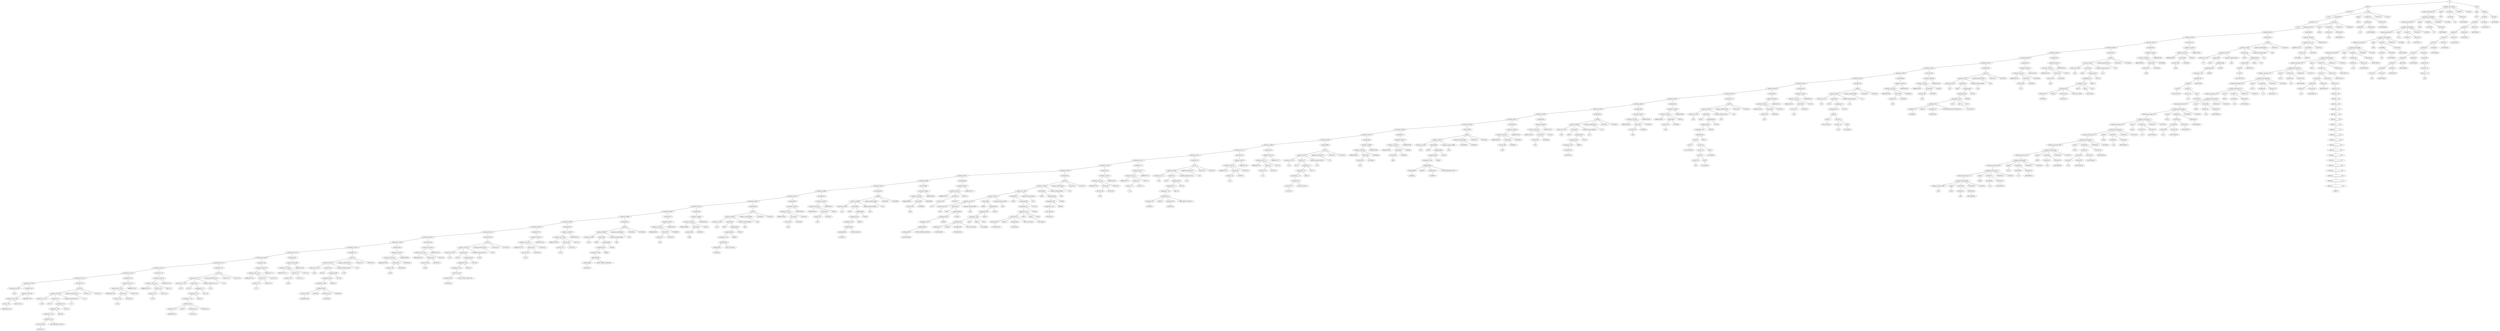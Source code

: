 strict graph {
	S0 -- actlist1
	S0 -- dramatis_personae2
	S0 -- title3

	title3 -- peq4
	title3 -- wordlist5

	wordlist5 -- wordlist6
	wordlist5 -- allwords7

	allwords7 -- ANYWORD8


	wordlist6 -- wordlist9
	wordlist6 -- allwords10

	allwords10 -- ANYWORD11


	wordlist9 -- wordlist12
	wordlist9 -- allwords13

	allwords13 -- ANYWORD14


	wordlist12 -- wordlist15
	wordlist12 -- allwords16

	allwords16 -- ANYWORD17


	wordlist15 -- wordlist18
	wordlist15 -- allwords19

	allwords19 -- ANYWORD20


	wordlist18 -- wordlist21
	wordlist18 -- allwords22

	allwords22 -- ANYWORD23


	wordlist21 -- wordlist24
	wordlist21 -- allwords25

	allwords25 -- ANYWORD26


	wordlist24 -- wordlist27
	wordlist24 -- allwords28

	allwords28 -- keyword29

	keyword29 -- keyword_30

	keyword_30 -- keyword__31

	keyword__31 -- keyword___32

	keyword___32 -- IS33


	wordlist27 -- wordlist34
	wordlist27 -- allwords35

	allwords35 -- ANYWORD36


	wordlist34 -- wordlist37
	wordlist34 -- allwords38

	allwords38 -- ANYWORD39


	wordlist37 -- wordlist40
	wordlist37 -- allwords41

	allwords41 -- ANYWORD42


	wordlist40 -- wordlist43
	wordlist40 -- allwords44

	allwords44 -- ANYWORD45


	wordlist43 -- λ46

	peq4 -- PE47


	dramatis_personae2 -- dramatis_personae_48
	dramatis_personae2 -- peq49
	dramatis_personae2 -- wordlist50
	dramatis_personae2 -- COMMA51
	dramatis_personae2 -- ACTOR52



	wordlist50 -- wordlist53
	wordlist50 -- allwords54

	allwords54 -- ANYWORD55


	wordlist53 -- λ56

	peq49 -- PE57


	dramatis_personae_48 -- dramatis_personae58

	dramatis_personae58 -- dramatis_personae_59
	dramatis_personae58 -- peq60
	dramatis_personae58 -- wordlist61
	dramatis_personae58 -- COMMA62
	dramatis_personae58 -- ACTOR63



	wordlist61 -- wordlist64
	wordlist61 -- allwords65

	allwords65 -- ANYWORD66


	wordlist64 -- λ67

	peq60 -- PE68


	dramatis_personae_59 -- dramatis_personae69

	dramatis_personae69 -- dramatis_personae_70
	dramatis_personae69 -- peq71
	dramatis_personae69 -- wordlist72
	dramatis_personae69 -- COMMA73
	dramatis_personae69 -- ACTOR74



	wordlist72 -- wordlist75
	wordlist72 -- allwords76

	allwords76 -- ANYWORD77


	wordlist75 -- λ78

	peq71 -- PE79


	dramatis_personae_70 -- dramatis_personae80

	dramatis_personae80 -- dramatis_personae_81
	dramatis_personae80 -- peq82
	dramatis_personae80 -- wordlist83
	dramatis_personae80 -- COMMA84
	dramatis_personae80 -- ACTOR85



	wordlist83 -- wordlist86
	wordlist83 -- allwords87

	allwords87 -- ANYWORD88


	wordlist86 -- wordlist89
	wordlist86 -- allwords90

	allwords90 -- ANYWORD91


	wordlist89 -- λ92

	peq82 -- PE93


	dramatis_personae_81 -- dramatis_personae94

	dramatis_personae94 -- dramatis_personae_95
	dramatis_personae94 -- peq96
	dramatis_personae94 -- wordlist97
	dramatis_personae94 -- COMMA98
	dramatis_personae94 -- ACTOR99



	wordlist97 -- wordlist100
	wordlist97 -- allwords101

	allwords101 -- ANYWORD102


	wordlist100 -- wordlist103
	wordlist100 -- allwords104

	allwords104 -- ANYWORD105


	wordlist103 -- λ106

	peq96 -- PE107


	dramatis_personae_95 -- dramatis_personae108

	dramatis_personae108 -- dramatis_personae_109
	dramatis_personae108 -- peq110
	dramatis_personae108 -- wordlist111
	dramatis_personae108 -- COMMA112
	dramatis_personae108 -- ACTOR113



	wordlist111 -- wordlist114
	wordlist111 -- allwords115

	allwords115 -- ANYWORD116


	wordlist114 -- wordlist117
	wordlist114 -- allwords118

	allwords118 -- ANYWORD119


	wordlist117 -- wordlist120
	wordlist117 -- allwords121

	allwords121 -- keyword122

	keyword122 -- keyword_123

	keyword_123 -- keyword__124

	keyword__124 -- keyword___125

	keyword___125 -- keyword____126

	keyword____126 -- keyword_____127

	keyword_____127 -- keyword______128

	keyword______128 -- keyword_______129

	keyword_______129 -- keyword________130

	keyword________130 -- keyword_________131

	keyword_________131 -- keyword__________132

	keyword__________132 -- keyword___________133

	keyword___________133 -- keyword____________134

	keyword____________134 -- keyword_____________135

	keyword_____________135 -- keyword______________136

	keyword______________136 -- keyword_______________137

	keyword_______________137 -- keyword________________138

	keyword________________138 -- keyword_________________139

	keyword_________________139 -- keyword__________________140

	keyword__________________140 -- keyword___________________141

	keyword___________________141 -- keyword____________________142

	keyword____________________142 -- THE143


	wordlist120 -- wordlist144
	wordlist120 -- allwords145

	allwords145 -- ANYWORD146


	wordlist144 -- wordlist147
	wordlist144 -- allwords148

	allwords148 -- ANYWORD149


	wordlist147 -- λ150

	peq110 -- PE151


	dramatis_personae_109 -- dramatis_personae152

	dramatis_personae152 -- dramatis_personae_153
	dramatis_personae152 -- peq154
	dramatis_personae152 -- wordlist155
	dramatis_personae152 -- COMMA156
	dramatis_personae152 -- ACTOR157



	wordlist155 -- wordlist158
	wordlist155 -- allwords159

	allwords159 -- ANYWORD160


	wordlist158 -- λ161

	peq154 -- PE162


	dramatis_personae_153 -- dramatis_personae163

	dramatis_personae163 -- dramatis_personae_164
	dramatis_personae163 -- peq165
	dramatis_personae163 -- wordlist166
	dramatis_personae163 -- COMMA167
	dramatis_personae163 -- ACTOR168



	wordlist166 -- wordlist169
	wordlist166 -- allwords170

	allwords170 -- ANYWORD171


	wordlist169 -- λ172

	peq165 -- PE173


	dramatis_personae_164 -- dramatis_personae174

	dramatis_personae174 -- dramatis_personae_175
	dramatis_personae174 -- peq176
	dramatis_personae174 -- wordlist177
	dramatis_personae174 -- COMMA178
	dramatis_personae174 -- ACTOR179



	wordlist177 -- wordlist180
	wordlist177 -- allwords181

	allwords181 -- ANYWORD182


	wordlist180 -- λ183

	peq176 -- PE184


	dramatis_personae_175 -- dramatis_personae185

	dramatis_personae185 -- dramatis_personae_186
	dramatis_personae185 -- peq187
	dramatis_personae185 -- wordlist188
	dramatis_personae185 -- COMMA189
	dramatis_personae185 -- ACTOR190



	wordlist188 -- wordlist191
	wordlist188 -- allwords192

	allwords192 -- ANYWORD193


	wordlist191 -- λ194

	peq187 -- PE195


	dramatis_personae_186 -- dramatis_personae196

	dramatis_personae196 -- dramatis_personae_197
	dramatis_personae196 -- peq198
	dramatis_personae196 -- wordlist199
	dramatis_personae196 -- COMMA200
	dramatis_personae196 -- ACTOR201



	wordlist199 -- wordlist202
	wordlist199 -- allwords203

	allwords203 -- ANYWORD204


	wordlist202 -- wordlist205
	wordlist202 -- allwords206

	allwords206 -- ANYWORD207


	wordlist205 -- wordlist208
	wordlist205 -- allwords209

	allwords209 -- ANYWORD210


	wordlist208 -- λ211

	peq198 -- PE212


	dramatis_personae_197 -- dramatis_personae213

	dramatis_personae213 -- dramatis_personae_214
	dramatis_personae213 -- peq215
	dramatis_personae213 -- wordlist216
	dramatis_personae213 -- COMMA217
	dramatis_personae213 -- ACTOR218



	wordlist216 -- wordlist219
	wordlist216 -- allwords220

	allwords220 -- ANYWORD221


	wordlist219 -- λ222

	peq215 -- PE223


	dramatis_personae_214 -- dramatis_personae224

	dramatis_personae224 -- dramatis_personae_225
	dramatis_personae224 -- peq226
	dramatis_personae224 -- wordlist227
	dramatis_personae224 -- COMMA228
	dramatis_personae224 -- ACTOR229



	wordlist227 -- wordlist230
	wordlist227 -- allwords231

	allwords231 -- ANYWORD232


	wordlist230 -- λ233

	peq226 -- PE234


	dramatis_personae_225 -- dramatis_personae235

	dramatis_personae235 -- dramatis_personae_236
	dramatis_personae235 -- peq237
	dramatis_personae235 -- wordlist238
	dramatis_personae235 -- COMMA239
	dramatis_personae235 -- ACTOR240



	wordlist238 -- wordlist241
	wordlist238 -- allwords242

	allwords242 -- ANYWORD243


	wordlist241 -- wordlist244
	wordlist241 -- allwords245

	allwords245 -- ANYWORD246


	wordlist244 -- wordlist247
	wordlist244 -- allwords248

	allwords248 -- ANYWORD249


	wordlist247 -- λ250

	peq237 -- PE251


	dramatis_personae_236 -- dramatis_personae252

	dramatis_personae252 -- dramatis_personae_253
	dramatis_personae252 -- peq254
	dramatis_personae252 -- wordlist255
	dramatis_personae252 -- COMMA256
	dramatis_personae252 -- ACTOR257



	wordlist255 -- wordlist258
	wordlist255 -- allwords259

	allwords259 -- ANYWORD260


	wordlist258 -- λ261

	peq254 -- PE262


	dramatis_personae_253 -- dramatis_personae263

	dramatis_personae263 -- dramatis_personae_264
	dramatis_personae263 -- peq265
	dramatis_personae263 -- wordlist266
	dramatis_personae263 -- COMMA267
	dramatis_personae263 -- ACTOR268



	wordlist266 -- wordlist269
	wordlist266 -- allwords270

	allwords270 -- ANYWORD271


	wordlist269 -- λ272

	peq265 -- PE273


	dramatis_personae_264 -- dramatis_personae274

	dramatis_personae274 -- dramatis_personae_275
	dramatis_personae274 -- peq276
	dramatis_personae274 -- wordlist277
	dramatis_personae274 -- COMMA278
	dramatis_personae274 -- ACTOR279



	wordlist277 -- wordlist280
	wordlist277 -- allwords281

	allwords281 -- ANYWORD282


	wordlist280 -- λ283

	peq276 -- PE284


	dramatis_personae_275 -- dramatis_personae285

	dramatis_personae285 -- dramatis_personae_286
	dramatis_personae285 -- peq287
	dramatis_personae285 -- wordlist288
	dramatis_personae285 -- COMMA289
	dramatis_personae285 -- ACTOR290



	wordlist288 -- wordlist291
	wordlist288 -- allwords292

	allwords292 -- ANYWORD293


	wordlist291 -- λ294

	peq287 -- PE295


	dramatis_personae_286 -- λ296

	actlist1 -- actlist_297
	actlist1 -- act298

	act298 -- scenelist299
	act298 -- peq300
	act298 -- wordlist301
	act298 -- COLON302
	act298 -- ACT303



	wordlist301 -- wordlist304
	wordlist301 -- allwords305

	allwords305 -- ANYWORD306


	wordlist304 -- wordlist307
	wordlist304 -- allwords308

	allwords308 -- ANYWORD309


	wordlist307 -- λ310

	peq300 -- PE311


	scenelist299 -- scenelist_312
	scenelist299 -- scene313

	scene313 -- statement_list314
	scene313 -- peq315
	scene313 -- wordlist316
	scene313 -- COLON317
	scene313 -- SCENE318



	wordlist316 -- wordlist319
	wordlist316 -- allwords320

	allwords320 -- ANYWORD321


	wordlist319 -- λ322

	peq315 -- PE323


	statement_list314 -- statement_list324
	statement_list314 -- statement325

	statement325 -- enterexit_stmt326

	enterexit_stmt326 -- enterexit_stmt_327
	enterexit_stmt326 -- LBRACKET328


	enterexit_stmt_327 -- RBRACKET329
	enterexit_stmt_327 -- actorlist330
	enterexit_stmt_327 -- ENTER331


	actorlist330 -- actorlist_332
	actorlist330 -- ACTOR333


	actorlist_332 -- ACTOR334
	actorlist_332 -- AND335




	statement_list324 -- statement_list336
	statement_list324 -- statement337

	statement337 -- line338

	line338 -- sentence_list339
	line338 -- optional_addressee340
	line338 -- COLON341
	line338 -- ACTOR342



	optional_addressee340 -- λ343

	sentence_list339 -- sentence_list_344
	sentence_list339 -- sentence345
	sentence_list339 -- optional_interjection346

	optional_interjection346 -- λ347

	sentence345 -- PE348
	sentence345 -- assignment349

	assignment349 -- arithmetic350
	assignment349 -- AM351
	assignment349 -- I352



	arithmetic350 -- value353
	arithmetic350 -- ARTICLE354


	value353 -- noun355

	noun355 -- POS_NOUN356



	sentence_list_344 -- sentence_list_357
	sentence_list_344 -- sentence358
	sentence_list_344 -- optional_interjection359

	optional_interjection359 -- λ360

	sentence358 -- PE361
	sentence358 -- assignment362

	assignment362 -- assignment_363
	assignment362 -- YOU364


	assignment_363 -- assignment__365
	assignment_363 -- ARE366


	assignment__365 -- arithmetic367

	arithmetic367 -- value368
	arithmetic367 -- ARTICLE369


	value368 -- noun370
	value368 -- adj_list371

	adj_list371 -- adj_list_372
	adj_list371 -- adj373

	adj373 -- POS_ADJ374


	adj_list_372 -- λ375

	noun370 -- POS_NOUN376



	sentence_list_357 -- λ377

	statement_list336 -- statement_list378
	statement_list336 -- statement379

	statement379 -- enterexit_stmt380

	enterexit_stmt380 -- enterexit_stmt_381
	enterexit_stmt380 -- LBRACKET382


	enterexit_stmt_381 -- RBRACKET383
	enterexit_stmt_381 -- actorlist384
	enterexit_stmt_381 -- EXIT385


	actorlist384 -- actorlist_386
	actorlist384 -- ACTOR387


	actorlist_386 -- λ388


	statement_list378 -- statement_list389
	statement_list378 -- statement390

	statement390 -- enterexit_stmt391

	enterexit_stmt391 -- enterexit_stmt_392
	enterexit_stmt391 -- LBRACKET393


	enterexit_stmt_392 -- RBRACKET394
	enterexit_stmt_392 -- actorlist395
	enterexit_stmt_392 -- ENTER396


	actorlist395 -- actorlist_397
	actorlist395 -- ACTOR398


	actorlist_397 -- λ399


	statement_list389 -- statement_list400
	statement_list389 -- statement401

	statement401 -- line402

	line402 -- sentence_list403
	line402 -- optional_addressee404
	line402 -- COLON405
	line402 -- ACTOR406



	optional_addressee404 -- λ407

	sentence_list403 -- sentence_list_408
	sentence_list403 -- sentence409
	sentence_list403 -- optional_interjection410

	optional_interjection410 -- λ411

	sentence409 -- PE412
	sentence409 -- assignment413

	assignment413 -- assignment_414
	assignment413 -- YOU415


	assignment_414 -- assignment__416
	assignment_414 -- ARE417


	assignment__416 -- arithmetic418
	assignment__416 -- AS419
	assignment__416 -- adj420
	assignment__416 -- AS421


	adj420 -- POS_ADJ422



	arithmetic418 -- arithmetic423
	arithmetic418 -- AND424
	arithmetic418 -- arithmetic425
	arithmetic418 -- THE_SUM_OF426


	arithmetic425 -- MYSELF427



	arithmetic423 -- ACTOR428



	sentence_list_408 -- λ429

	statement_list400 -- statement_list430
	statement_list400 -- statement431

	statement431 -- enterexit_stmt432

	enterexit_stmt432 -- enterexit_stmt_433
	enterexit_stmt432 -- LBRACKET434


	enterexit_stmt_433 -- RBRACKET435
	enterexit_stmt_433 -- actorlist436
	enterexit_stmt_433 -- EXIT437


	actorlist436 -- actorlist_438
	actorlist436 -- ACTOR439


	actorlist_438 -- λ440


	statement_list430 -- statement_list441
	statement_list430 -- statement442

	statement442 -- enterexit_stmt443

	enterexit_stmt443 -- enterexit_stmt_444
	enterexit_stmt443 -- LBRACKET445


	enterexit_stmt_444 -- RBRACKET446
	enterexit_stmt_444 -- actorlist447
	enterexit_stmt_444 -- ENTER448


	actorlist447 -- actorlist_449
	actorlist447 -- ACTOR450


	actorlist_449 -- λ451


	statement_list441 -- statement_list452
	statement_list441 -- statement453

	statement453 -- line454

	line454 -- sentence_list455
	line454 -- optional_addressee456
	line454 -- COLON457
	line454 -- ACTOR458



	optional_addressee456 -- λ459

	sentence_list455 -- sentence_list_460
	sentence_list455 -- sentence461
	sentence_list455 -- optional_interjection462

	optional_interjection462 -- λ463

	sentence461 -- PE464
	sentence461 -- assignment465

	assignment465 -- assignment_466
	assignment465 -- YOU467


	assignment_466 -- assignment__468
	assignment_466 -- ARE469


	assignment__468 -- arithmetic470
	assignment__468 -- AS471
	assignment__468 -- adj472
	assignment__468 -- AS473


	adj472 -- POS_ADJ474



	arithmetic470 -- arithmetic475
	arithmetic470 -- AND476
	arithmetic470 -- arithmetic477
	arithmetic470 -- THE_DIFFERENCE_BETWEEN478


	arithmetic477 -- MYSELF479



	arithmetic475 -- ACTOR480



	sentence_list_460 -- λ481

	statement_list452 -- statement_list482
	statement_list452 -- statement483

	statement483 -- enterexit_stmt484

	enterexit_stmt484 -- enterexit_stmt_485
	enterexit_stmt484 -- LBRACKET486


	enterexit_stmt_485 -- RBRACKET487
	enterexit_stmt_485 -- actorlist488
	enterexit_stmt_485 -- EXIT489


	actorlist488 -- actorlist_490
	actorlist488 -- ACTOR491


	actorlist_490 -- λ492


	statement_list482 -- statement_list493
	statement_list482 -- statement494

	statement494 -- enterexit_stmt495

	enterexit_stmt495 -- enterexit_stmt_496
	enterexit_stmt495 -- LBRACKET497


	enterexit_stmt_496 -- RBRACKET498
	enterexit_stmt_496 -- actorlist499
	enterexit_stmt_496 -- ENTER500


	actorlist499 -- actorlist_501
	actorlist499 -- ACTOR502


	actorlist_501 -- λ503


	statement_list493 -- statement_list504
	statement_list493 -- statement505

	statement505 -- line506

	line506 -- sentence_list507
	line506 -- optional_addressee508
	line506 -- COLON509
	line506 -- ACTOR510



	optional_addressee508 -- λ511

	sentence_list507 -- sentence_list_512
	sentence_list507 -- sentence513
	sentence_list507 -- optional_interjection514

	optional_interjection514 -- λ515

	sentence513 -- PE516
	sentence513 -- assignment517

	assignment517 -- assignment_518
	assignment517 -- YOU519


	assignment_518 -- value520

	value520 -- noun521
	value520 -- adj_list522

	adj_list522 -- adj_list_523
	adj_list522 -- adj524

	adj524 -- POS_ADJ525


	adj_list_523 -- λ526

	noun521 -- POS_NOUN527



	sentence_list_512 -- λ528

	statement_list504 -- statement_list529
	statement_list504 -- statement530

	statement530 -- enterexit_stmt531

	enterexit_stmt531 -- enterexit_stmt_532
	enterexit_stmt531 -- LBRACKET533


	enterexit_stmt_532 -- RBRACKET534
	enterexit_stmt_532 -- actorlist535
	enterexit_stmt_532 -- EXIT536


	actorlist535 -- actorlist_537
	actorlist535 -- ACTOR538


	actorlist_537 -- λ539


	statement_list529 -- statement_list540
	statement_list529 -- statement541

	statement541 -- enterexit_stmt542

	enterexit_stmt542 -- enterexit_stmt_543
	enterexit_stmt542 -- LBRACKET544


	enterexit_stmt_543 -- RBRACKET545
	enterexit_stmt_543 -- actorlist546
	enterexit_stmt_543 -- ENTER547


	actorlist546 -- actorlist_548
	actorlist546 -- ACTOR549


	actorlist_548 -- λ550


	statement_list540 -- statement_list551
	statement_list540 -- statement552

	statement552 -- line553

	line553 -- sentence_list554
	line553 -- optional_addressee555
	line553 -- COLON556
	line553 -- ACTOR557



	optional_addressee555 -- λ558

	sentence_list554 -- sentence_list_559
	sentence_list554 -- sentence560
	sentence_list554 -- optional_interjection561

	optional_interjection561 -- λ562

	sentence560 -- PE563
	sentence560 -- assignment564

	assignment564 -- assignment_565
	assignment564 -- YOU566


	assignment_565 -- assignment__567
	assignment_565 -- ARE568


	assignment__567 -- arithmetic569

	arithmetic569 -- value570
	arithmetic569 -- THE571


	value570 -- noun572
	value570 -- adj_list573

	adj_list573 -- adj_list_574
	adj_list573 -- adj575

	adj575 -- POS_ADJ576


	adj_list_574 -- adj_list577

	adj_list577 -- adj_list_578
	adj_list577 -- adj579

	adj579 -- POS_ADJ580


	adj_list_578 -- λ581

	noun572 -- POS_NOUN582



	sentence_list_559 -- λ583

	statement_list551 -- statement_list584
	statement_list551 -- statement585

	statement585 -- enterexit_stmt586

	enterexit_stmt586 -- enterexit_stmt_587
	enterexit_stmt586 -- LBRACKET588


	enterexit_stmt_587 -- RBRACKET589
	enterexit_stmt_587 -- actorlist590
	enterexit_stmt_587 -- EXIT591


	actorlist590 -- actorlist_592
	actorlist590 -- ACTOR593


	actorlist_592 -- λ594


	statement_list584 -- statement_list595
	statement_list584 -- statement596

	statement596 -- enterexit_stmt597

	enterexit_stmt597 -- enterexit_stmt_598
	enterexit_stmt597 -- LBRACKET599


	enterexit_stmt_598 -- RBRACKET600
	enterexit_stmt_598 -- actorlist601
	enterexit_stmt_598 -- ENTER602


	actorlist601 -- actorlist_603
	actorlist601 -- ACTOR604


	actorlist_603 -- λ605


	statement_list595 -- statement_list606
	statement_list595 -- statement607

	statement607 -- line608

	line608 -- sentence_list609
	line608 -- optional_addressee610
	line608 -- COLON611
	line608 -- ACTOR612



	optional_addressee610 -- λ613

	sentence_list609 -- sentence_list_614
	sentence_list609 -- sentence615
	sentence_list609 -- optional_interjection616

	optional_interjection616 -- λ617

	sentence615 -- PE618
	sentence615 -- assignment619

	assignment619 -- assignment_620
	assignment619 -- YOU621


	assignment_620 -- assignment__622
	assignment_620 -- ARE623


	assignment__622 -- arithmetic624

	arithmetic624 -- MYSELF625



	sentence_list_614 -- λ626

	statement_list606 -- statement_list627
	statement_list606 -- statement628

	statement628 -- enterexit_stmt629

	enterexit_stmt629 -- enterexit_stmt_630
	enterexit_stmt629 -- LBRACKET631


	enterexit_stmt_630 -- RBRACKET632
	enterexit_stmt_630 -- actorlist633
	enterexit_stmt_630 -- EXIT634


	actorlist633 -- actorlist_635
	actorlist633 -- ACTOR636


	actorlist_635 -- λ637


	statement_list627 -- statement_list638
	statement_list627 -- statement639

	statement639 -- enterexit_stmt640

	enterexit_stmt640 -- enterexit_stmt_641
	enterexit_stmt640 -- LBRACKET642


	enterexit_stmt_641 -- RBRACKET643
	enterexit_stmt_641 -- actorlist644
	enterexit_stmt_641 -- ENTER645


	actorlist644 -- actorlist_646
	actorlist644 -- ACTOR647


	actorlist_646 -- λ648


	statement_list638 -- statement_list649
	statement_list638 -- statement650

	statement650 -- line651

	line651 -- sentence_list652
	line651 -- optional_addressee653
	line651 -- COLON654
	line651 -- ACTOR655



	optional_addressee653 -- COMMA656
	optional_addressee653 -- ACTOR657



	sentence_list652 -- sentence_list_658
	sentence_list652 -- sentence659
	sentence_list652 -- optional_interjection660

	optional_interjection660 -- λ661

	sentence659 -- PE662
	sentence659 -- assignment663

	assignment663 -- assignment_664
	assignment663 -- YOU665


	assignment_664 -- assignment__666
	assignment_664 -- ARE667


	assignment__666 -- arithmetic668

	arithmetic668 -- arithmetic669
	arithmetic668 -- AND670
	arithmetic668 -- arithmetic671
	arithmetic668 -- THE_REMAINDER_OF672


	arithmetic671 -- ACTOR673



	arithmetic669 -- ACTOR674



	sentence_list_658 -- λ675

	statement_list649 -- statement_list676
	statement_list649 -- statement677

	statement677 -- enterexit_stmt678

	enterexit_stmt678 -- enterexit_stmt_679
	enterexit_stmt678 -- LBRACKET680


	enterexit_stmt_679 -- RBRACKET681
	enterexit_stmt_679 -- actorlist682
	enterexit_stmt_679 -- EXIT683


	actorlist682 -- actorlist_684
	actorlist682 -- ACTOR685


	actorlist_684 -- λ686


	statement_list676 -- statement_list687
	statement_list676 -- statement688

	statement688 -- enterexit_stmt689

	enterexit_stmt689 -- enterexit_stmt_690
	enterexit_stmt689 -- LBRACKET691


	enterexit_stmt_690 -- RBRACKET692
	enterexit_stmt_690 -- actorlist693
	enterexit_stmt_690 -- ENTER694


	actorlist693 -- actorlist_695
	actorlist693 -- ACTOR696


	actorlist_695 -- λ697


	statement_list687 -- statement_list698
	statement_list687 -- statement699

	statement699 -- line700

	line700 -- sentence_list701
	line700 -- optional_addressee702
	line700 -- COLON703
	line700 -- ACTOR704



	optional_addressee702 -- λ705

	sentence_list701 -- sentence_list_706
	sentence_list701 -- sentence707
	sentence_list701 -- optional_interjection708

	optional_interjection708 -- λ709

	sentence707 -- PE710
	sentence707 -- assignment711

	assignment711 -- assignment_712
	assignment711 -- YOU713


	assignment_712 -- assignment__714
	assignment_712 -- ARE715


	assignment__714 -- arithmetic716

	arithmetic716 -- arithmetic717
	arithmetic716 -- THE_SCR_OF718


	arithmetic717 -- ACTOR719



	sentence_list_706 -- λ720

	statement_list698 -- statement_list721
	statement_list698 -- statement722

	statement722 -- enterexit_stmt723

	enterexit_stmt723 -- enterexit_stmt_724
	enterexit_stmt723 -- LBRACKET725


	enterexit_stmt_724 -- RBRACKET726
	enterexit_stmt_724 -- actorlist727
	enterexit_stmt_724 -- EXIT728


	actorlist727 -- actorlist_729
	actorlist727 -- ACTOR730


	actorlist_729 -- λ731


	statement_list721 -- statement_list732
	statement_list721 -- statement733

	statement733 -- enterexit_stmt734

	enterexit_stmt734 -- enterexit_stmt_735
	enterexit_stmt734 -- LBRACKET736


	enterexit_stmt_735 -- RBRACKET737
	enterexit_stmt_735 -- actorlist738
	enterexit_stmt_735 -- ENTER739


	actorlist738 -- actorlist_740
	actorlist738 -- ACTOR741


	actorlist_740 -- λ742


	statement_list732 -- statement_list743
	statement_list732 -- statement744

	statement744 -- line745

	line745 -- sentence_list746
	line745 -- optional_addressee747
	line745 -- COLON748
	line745 -- ACTOR749



	optional_addressee747 -- λ750

	sentence_list746 -- sentence_list_751
	sentence_list746 -- sentence752
	sentence_list746 -- optional_interjection753

	optional_interjection753 -- λ754

	sentence752 -- PE755
	sentence752 -- assignment756

	assignment756 -- assignment_757
	assignment756 -- YOU758


	assignment_757 -- assignment__759
	assignment_757 -- ARE760


	assignment__759 -- arithmetic761

	arithmetic761 -- arithmetic762
	arithmetic761 -- AND763
	arithmetic761 -- arithmetic764
	arithmetic761 -- THE_PRODUCT_OF765


	arithmetic764 -- ACTOR766



	arithmetic762 -- ACTOR767



	sentence_list_751 -- λ768

	statement_list743 -- statement_list769
	statement_list743 -- statement770

	statement770 -- enterexit_stmt771

	enterexit_stmt771 -- enterexit_stmt_772
	enterexit_stmt771 -- LBRACKET773


	enterexit_stmt_772 -- RBRACKET774
	enterexit_stmt_772 -- actorlist775
	enterexit_stmt_772 -- EXIT776


	actorlist775 -- actorlist_777
	actorlist775 -- ACTOR778


	actorlist_777 -- λ779


	statement_list769 -- statement_list780
	statement_list769 -- statement781

	statement781 -- enterexit_stmt782

	enterexit_stmt782 -- enterexit_stmt_783
	enterexit_stmt782 -- LBRACKET784


	enterexit_stmt_783 -- RBRACKET785
	enterexit_stmt_783 -- actorlist786
	enterexit_stmt_783 -- ENTER787


	actorlist786 -- actorlist_788
	actorlist786 -- ACTOR789


	actorlist_788 -- λ790


	statement_list780 -- statement_list791
	statement_list780 -- statement792

	statement792 -- line793

	line793 -- sentence_list794
	line793 -- optional_addressee795
	line793 -- COLON796
	line793 -- ACTOR797



	optional_addressee795 -- λ798

	sentence_list794 -- sentence_list_799
	sentence_list794 -- sentence800
	sentence_list794 -- optional_interjection801

	optional_interjection801 -- λ802

	sentence800 -- PE803
	sentence800 -- assignment804

	assignment804 -- assignment_805
	assignment804 -- YOU806


	assignment_805 -- assignment__807
	assignment_805 -- ARE808


	assignment__807 -- arithmetic809

	arithmetic809 -- MYSELF810



	sentence_list_799 -- sentence_list_811
	sentence_list_799 -- sentence812
	sentence_list_799 -- optional_interjection813

	optional_interjection813 -- λ814

	sentence812 -- PE815
	sentence812 -- assignment816

	assignment816 -- assignment_817
	assignment816 -- YOU818


	assignment_817 -- assignment__819
	assignment_817 -- ARE820


	assignment__819 -- arithmetic821
	assignment__819 -- AS822
	assignment__819 -- adj823
	assignment__819 -- AS824


	adj823 -- POS_ADJ825



	arithmetic821 -- arithmetic826
	arithmetic821 -- AND827
	arithmetic821 -- arithmetic828
	arithmetic821 -- THE_SUM_OF829


	arithmetic828 -- MYSELF830



	arithmetic826 -- YOURSELF831



	sentence_list_811 -- sentence_list_832
	sentence_list_811 -- sentence833
	sentence_list_811 -- optional_interjection834

	optional_interjection834 -- λ835

	sentence833 -- PE836
	sentence833 -- assignment837

	assignment837 -- assignment_838
	assignment837 -- YOU839


	assignment_838 -- assignment__840
	assignment_838 -- ARE841


	assignment__840 -- arithmetic842
	assignment__840 -- AS843
	assignment__840 -- adj844
	assignment__840 -- AS845


	adj844 -- POS_ADJ846



	arithmetic842 -- arithmetic847
	arithmetic842 -- AND848
	arithmetic842 -- arithmetic849
	arithmetic842 -- THE_SUM_OF850


	arithmetic849 -- YOURSELF851



	arithmetic847 -- YOURSELF852



	sentence_list_832 -- sentence_list_853
	sentence_list_832 -- sentence854
	sentence_list_832 -- optional_interjection855

	optional_interjection855 -- λ856

	sentence854 -- PE857
	sentence854 -- assignment858

	assignment858 -- assignment_859
	assignment858 -- YOU860


	assignment_859 -- assignment__861
	assignment_859 -- ARE862


	assignment__861 -- arithmetic863

	arithmetic863 -- arithmetic864
	arithmetic863 -- TWICE_THRICE_HALF865


	arithmetic864 -- YOURSELF866



	sentence_list_853 -- λ867

	statement_list791 -- statement_list868
	statement_list791 -- statement869

	statement869 -- enterexit_stmt870

	enterexit_stmt870 -- enterexit_stmt_871
	enterexit_stmt870 -- LBRACKET872


	enterexit_stmt_871 -- RBRACKET873
	enterexit_stmt_871 -- actorlist874
	enterexit_stmt_871 -- EXIT875


	actorlist874 -- actorlist_876
	actorlist874 -- ACTOR877


	actorlist_876 -- λ878


	statement_list868 -- statement_list879
	statement_list868 -- statement880

	statement880 -- enterexit_stmt881

	enterexit_stmt881 -- enterexit_stmt_882
	enterexit_stmt881 -- LBRACKET883


	enterexit_stmt_882 -- RBRACKET884
	enterexit_stmt_882 -- actorlist885
	enterexit_stmt_882 -- ENTER886


	actorlist885 -- actorlist_887
	actorlist885 -- ACTOR888


	actorlist_887 -- λ889


	statement_list879 -- statement_list890
	statement_list879 -- statement891

	statement891 -- line892

	line892 -- sentence_list893
	line892 -- optional_addressee894
	line892 -- COLON895
	line892 -- ACTOR896



	optional_addressee894 -- λ897

	sentence_list893 -- sentence_list_898
	sentence_list893 -- sentence899
	sentence_list893 -- optional_interjection900

	optional_interjection900 -- λ901

	sentence899 -- PE902
	sentence899 -- assignment903

	assignment903 -- assignment_904
	assignment903 -- YOU905


	assignment_904 -- assignment__906
	assignment_904 -- ARE907


	assignment__906 -- arithmetic908

	arithmetic908 -- arithmetic909
	arithmetic908 -- THE_SCR_OF910


	arithmetic909 -- ACTOR911



	sentence_list_898 -- λ912

	statement_list890 -- statement_list913
	statement_list890 -- statement914

	statement914 -- enterexit_stmt915

	enterexit_stmt915 -- enterexit_stmt_916
	enterexit_stmt915 -- LBRACKET917


	enterexit_stmt_916 -- RBRACKET918
	enterexit_stmt_916 -- actorlist919
	enterexit_stmt_916 -- EXIT920


	actorlist919 -- actorlist_921
	actorlist919 -- ACTOR922


	actorlist_921 -- λ923


	statement_list913 -- statement_list924
	statement_list913 -- statement925

	statement925 -- enterexit_stmt926

	enterexit_stmt926 -- enterexit_stmt_927
	enterexit_stmt926 -- LBRACKET928


	enterexit_stmt_927 -- RBRACKET929
	enterexit_stmt_927 -- actorlist930
	enterexit_stmt_927 -- ENTER931


	actorlist930 -- actorlist_932
	actorlist930 -- ACTOR933


	actorlist_932 -- λ934


	statement_list924 -- statement_list935
	statement_list924 -- statement936

	statement936 -- line937

	line937 -- sentence_list938
	line937 -- optional_addressee939
	line937 -- COLON940
	line937 -- ACTOR941



	optional_addressee939 -- λ942

	sentence_list938 -- sentence_list_943
	sentence_list938 -- sentence944
	sentence_list938 -- optional_interjection945

	optional_interjection945 -- λ946

	sentence944 -- PE947
	sentence944 -- assignment948

	assignment948 -- assignment_949
	assignment948 -- YOU950


	assignment_949 -- assignment__951
	assignment_949 -- ARE952


	assignment__951 -- arithmetic953

	arithmetic953 -- arithmetic954
	arithmetic953 -- THE_SCR_OF955


	arithmetic954 -- ACTOR956



	sentence_list_943 -- λ957

	statement_list935 -- statement_list958
	statement_list935 -- statement959

	statement959 -- enterexit_stmt960

	enterexit_stmt960 -- enterexit_stmt_961
	enterexit_stmt960 -- LBRACKET962


	enterexit_stmt_961 -- RBRACKET963
	enterexit_stmt_961 -- actorlist964
	enterexit_stmt_961 -- EXIT965


	actorlist964 -- actorlist_966
	actorlist964 -- ACTOR967


	actorlist_966 -- λ968


	statement_list958 -- statement_list969
	statement_list958 -- statement970

	statement970 -- enterexit_stmt971

	enterexit_stmt971 -- enterexit_stmt_972
	enterexit_stmt971 -- LBRACKET973


	enterexit_stmt_972 -- RBRACKET974
	enterexit_stmt_972 -- actorlist975
	enterexit_stmt_972 -- ENTER976


	actorlist975 -- actorlist_977
	actorlist975 -- ACTOR978


	actorlist_977 -- λ979


	statement_list969 -- statement_list980
	statement_list969 -- statement981

	statement981 -- line982

	line982 -- sentence_list983
	line982 -- optional_addressee984
	line982 -- COLON985
	line982 -- ACTOR986



	optional_addressee984 -- λ987

	sentence_list983 -- sentence_list_988
	sentence_list983 -- sentence989
	sentence_list983 -- optional_interjection990

	optional_interjection990 -- λ991

	sentence989 -- PE992
	sentence989 -- assignment993

	assignment993 -- assignment_994
	assignment993 -- YOU995


	assignment_994 -- assignment__996
	assignment_994 -- ARE997


	assignment__996 -- arithmetic998

	arithmetic998 -- arithmetic999
	arithmetic998 -- TWICE_THRICE_HALF1000


	arithmetic999 -- ACTOR1001



	sentence_list_988 -- λ1002

	statement_list980 -- statement_list1003
	statement_list980 -- statement1004

	statement1004 -- enterexit_stmt1005

	enterexit_stmt1005 -- enterexit_stmt_1006
	enterexit_stmt1005 -- LBRACKET1007


	enterexit_stmt_1006 -- RBRACKET1008
	enterexit_stmt_1006 -- actorlist1009
	enterexit_stmt_1006 -- EXIT1010


	actorlist1009 -- actorlist_1011
	actorlist1009 -- ACTOR1012


	actorlist_1011 -- λ1013


	statement_list1003 -- statement_list1014
	statement_list1003 -- statement1015

	statement1015 -- enterexit_stmt1016

	enterexit_stmt1016 -- enterexit_stmt_1017
	enterexit_stmt1016 -- LBRACKET1018


	enterexit_stmt_1017 -- RBRACKET1019
	enterexit_stmt_1017 -- actorlist1020
	enterexit_stmt_1017 -- ENTER1021


	actorlist1020 -- actorlist_1022
	actorlist1020 -- ACTOR1023


	actorlist_1022 -- λ1024


	statement_list1014 -- statement_list1025
	statement_list1014 -- statement1026

	statement1026 -- line1027

	line1027 -- sentence_list1028
	line1027 -- optional_addressee1029
	line1027 -- COLON1030
	line1027 -- ACTOR1031



	optional_addressee1029 -- λ1032

	sentence_list1028 -- sentence_list_1033
	sentence_list1028 -- sentence1034
	sentence_list1028 -- optional_interjection1035

	optional_interjection1035 -- λ1036

	sentence1034 -- PE1037
	sentence1034 -- assignment1038

	assignment1038 -- assignment_1039
	assignment1038 -- YOU1040


	assignment_1039 -- assignment__1041
	assignment_1039 -- ARE1042


	assignment__1041 -- arithmetic1043

	arithmetic1043 -- arithmetic1044
	arithmetic1043 -- TWICE_THRICE_HALF1045


	arithmetic1044 -- ACTOR1046



	sentence_list_1033 -- λ1047

	statement_list1025 -- statement_list1048
	statement_list1025 -- statement1049

	statement1049 -- enterexit_stmt1050

	enterexit_stmt1050 -- enterexit_stmt_1051
	enterexit_stmt1050 -- LBRACKET1052


	enterexit_stmt_1051 -- RBRACKET1053
	enterexit_stmt_1051 -- actorlist1054
	enterexit_stmt_1051 -- EXIT1055


	actorlist1054 -- actorlist_1056
	actorlist1054 -- ACTOR1057


	actorlist_1056 -- λ1058


	statement_list1048 -- statement_list1059
	statement_list1048 -- statement1060

	statement1060 -- enterexit_stmt1061

	enterexit_stmt1061 -- enterexit_stmt_1062
	enterexit_stmt1061 -- LBRACKET1063


	enterexit_stmt_1062 -- RBRACKET1064
	enterexit_stmt_1062 -- actorlist1065
	enterexit_stmt_1062 -- ENTER1066


	actorlist1065 -- actorlist_1067
	actorlist1065 -- ACTOR1068


	actorlist_1067 -- λ1069


	statement_list1059 -- statement_list1070
	statement_list1059 -- statement1071

	statement1071 -- line1072

	line1072 -- sentence_list1073
	line1072 -- optional_addressee1074
	line1072 -- COLON1075
	line1072 -- ACTOR1076



	optional_addressee1074 -- λ1077

	sentence_list1073 -- sentence_list_1078
	sentence_list1073 -- sentence1079
	sentence_list1073 -- optional_interjection1080

	optional_interjection1080 -- λ1081

	sentence1079 -- PE1082
	sentence1079 -- assignment1083

	assignment1083 -- assignment_1084
	assignment1083 -- YOU1085


	assignment_1084 -- assignment__1086
	assignment_1084 -- ARE1087


	assignment__1086 -- arithmetic1088

	arithmetic1088 -- arithmetic1089
	arithmetic1088 -- AND1090
	arithmetic1088 -- arithmetic1091
	arithmetic1088 -- BOTH1092


	arithmetic1091 -- ACTOR1093



	arithmetic1089 -- NOTHING1094



	sentence_list_1078 -- λ1095

	statement_list1070 -- statement_list1096
	statement_list1070 -- statement1097

	statement1097 -- enterexit_stmt1098

	enterexit_stmt1098 -- enterexit_stmt_1099
	enterexit_stmt1098 -- LBRACKET1100


	enterexit_stmt_1099 -- RBRACKET1101
	enterexit_stmt_1099 -- actorlist1102
	enterexit_stmt_1099 -- EXIT1103


	actorlist1102 -- actorlist_1104
	actorlist1102 -- ACTOR1105


	actorlist_1104 -- λ1106


	statement_list1096 -- statement_list1107
	statement_list1096 -- statement1108

	statement1108 -- enterexit_stmt1109

	enterexit_stmt1109 -- enterexit_stmt_1110
	enterexit_stmt1109 -- LBRACKET1111


	enterexit_stmt_1110 -- RBRACKET1112
	enterexit_stmt_1110 -- actorlist1113
	enterexit_stmt_1110 -- ENTER1114


	actorlist1113 -- actorlist_1115
	actorlist1113 -- ACTOR1116


	actorlist_1115 -- λ1117


	statement_list1107 -- statement_list1118
	statement_list1107 -- statement1119

	statement1119 -- line1120

	line1120 -- sentence_list1121
	line1120 -- optional_addressee1122
	line1120 -- COLON1123
	line1120 -- ACTOR1124



	optional_addressee1122 -- λ1125

	sentence_list1121 -- sentence_list_1126
	sentence_list1121 -- sentence1127
	sentence_list1121 -- optional_interjection1128

	optional_interjection1128 -- λ1129

	sentence1127 -- PE1130
	sentence1127 -- assignment1131

	assignment1131 -- assignment_1132
	assignment1131 -- YOU1133


	assignment_1132 -- assignment__1134
	assignment_1132 -- ARE1135


	assignment__1134 -- arithmetic1136

	arithmetic1136 -- arithmetic1137
	arithmetic1136 -- OR1138
	arithmetic1136 -- arithmetic1139
	arithmetic1136 -- EITHER1140


	arithmetic1139 -- ACTOR1141



	arithmetic1137 -- NOTHING1142



	sentence_list_1126 -- λ1143

	statement_list1118 -- statement_list1144
	statement_list1118 -- statement1145

	statement1145 -- enterexit_stmt1146

	enterexit_stmt1146 -- enterexit_stmt_1147
	enterexit_stmt1146 -- LBRACKET1148


	enterexit_stmt_1147 -- RBRACKET1149
	enterexit_stmt_1147 -- actorlist1150
	enterexit_stmt_1147 -- EXIT1151


	actorlist1150 -- actorlist_1152
	actorlist1150 -- ACTOR1153


	actorlist_1152 -- λ1154


	statement_list1144 -- statement_list1155
	statement_list1144 -- statement1156

	statement1156 -- enterexit_stmt1157

	enterexit_stmt1157 -- enterexit_stmt_1158
	enterexit_stmt1157 -- LBRACKET1159


	enterexit_stmt_1158 -- RBRACKET1160
	enterexit_stmt_1158 -- actorlist1161
	enterexit_stmt_1158 -- ENTER1162


	actorlist1161 -- actorlist_1163
	actorlist1161 -- ACTOR1164


	actorlist_1163 -- λ1165


	statement_list1155 -- statement_list1166
	statement_list1155 -- statement1167

	statement1167 -- line1168

	line1168 -- sentence_list1169
	line1168 -- optional_addressee1170
	line1168 -- COLON1171
	line1168 -- ACTOR1172



	optional_addressee1170 -- λ1173

	sentence_list1169 -- sentence_list_1174
	sentence_list1169 -- sentence1175
	sentence_list1169 -- optional_interjection1176

	optional_interjection1176 -- λ1177

	sentence1175 -- PE1178
	sentence1175 -- assignment1179

	assignment1179 -- assignment_1180
	assignment1179 -- YOU1181


	assignment_1180 -- assignment__1182
	assignment_1180 -- ARE1183


	assignment__1182 -- arithmetic1184

	arithmetic1184 -- arithmetic1185
	arithmetic1184 -- THE_OPPOSITE_OF1186


	arithmetic1185 -- ACTOR1187



	sentence_list_1174 -- λ1188

	statement_list1166 -- statement_list1189
	statement_list1166 -- statement1190

	statement1190 -- enterexit_stmt1191

	enterexit_stmt1191 -- enterexit_stmt_1192
	enterexit_stmt1191 -- LBRACKET1193


	enterexit_stmt_1192 -- exeunt_1194
	enterexit_stmt_1192 -- EXEUNT1195


	exeunt_1194 -- RBRACKET1196


	statement_list1189 -- λ1197

	scenelist_312 -- λ1198

	actlist_297 -- λ1199


}
